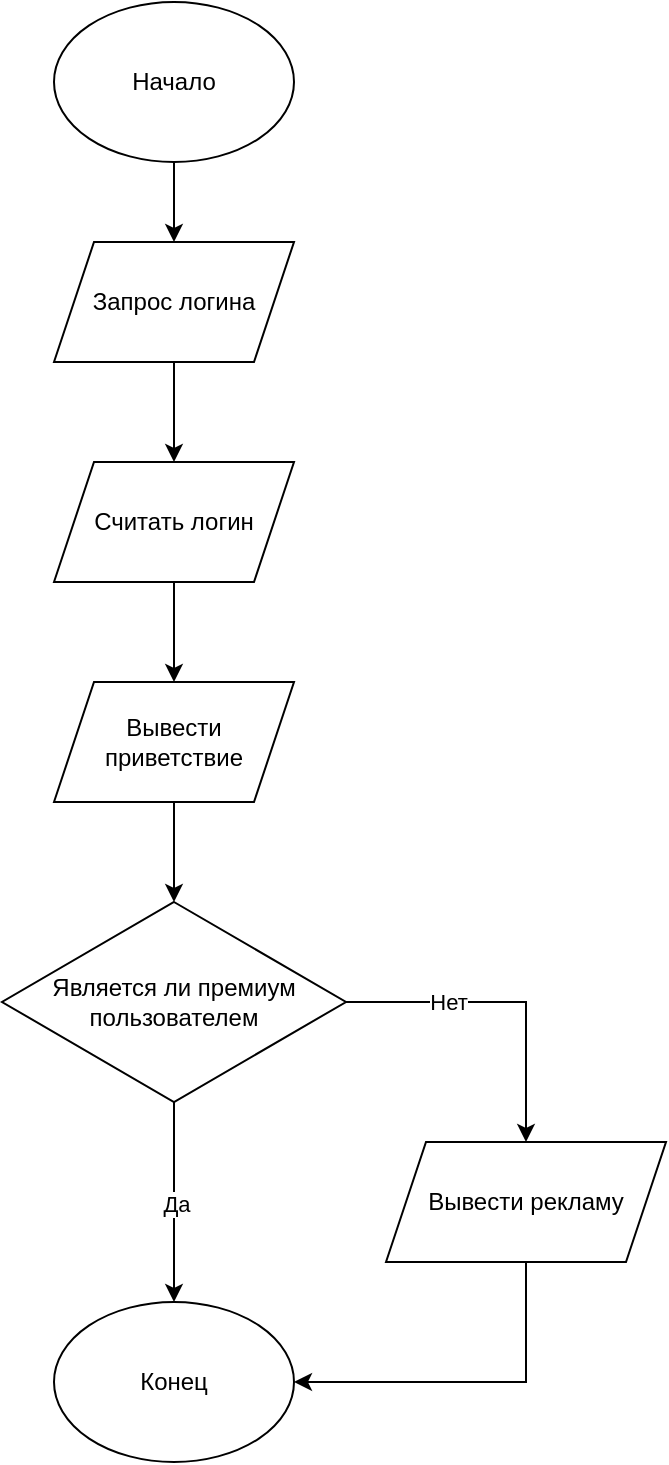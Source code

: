 <mxfile version="21.6.8" type="device">
  <diagram name="Страница — 1" id="NYOZCCeiv5RJZj2PlLF3">
    <mxGraphModel dx="1434" dy="764" grid="1" gridSize="10" guides="1" tooltips="1" connect="1" arrows="1" fold="1" page="1" pageScale="1" pageWidth="827" pageHeight="1169" math="0" shadow="0">
      <root>
        <mxCell id="0" />
        <mxCell id="1" parent="0" />
        <mxCell id="BMpMqQFKSurPU0mbO4Cs-4" style="edgeStyle=orthogonalEdgeStyle;rounded=0;orthogonalLoop=1;jettySize=auto;html=1;" edge="1" parent="1" source="BMpMqQFKSurPU0mbO4Cs-1" target="BMpMqQFKSurPU0mbO4Cs-2">
          <mxGeometry relative="1" as="geometry" />
        </mxCell>
        <mxCell id="BMpMqQFKSurPU0mbO4Cs-1" value="Начало" style="ellipse;whiteSpace=wrap;html=1;" vertex="1" parent="1">
          <mxGeometry x="354" y="10" width="120" height="80" as="geometry" />
        </mxCell>
        <mxCell id="BMpMqQFKSurPU0mbO4Cs-7" style="edgeStyle=orthogonalEdgeStyle;rounded=0;orthogonalLoop=1;jettySize=auto;html=1;entryX=0.5;entryY=0;entryDx=0;entryDy=0;" edge="1" parent="1" source="BMpMqQFKSurPU0mbO4Cs-2" target="BMpMqQFKSurPU0mbO4Cs-6">
          <mxGeometry relative="1" as="geometry" />
        </mxCell>
        <mxCell id="BMpMqQFKSurPU0mbO4Cs-2" value="Запрос логина" style="shape=parallelogram;perimeter=parallelogramPerimeter;whiteSpace=wrap;html=1;fixedSize=1;" vertex="1" parent="1">
          <mxGeometry x="354" y="130" width="120" height="60" as="geometry" />
        </mxCell>
        <mxCell id="BMpMqQFKSurPU0mbO4Cs-12" style="edgeStyle=orthogonalEdgeStyle;rounded=0;orthogonalLoop=1;jettySize=auto;html=1;" edge="1" parent="1" source="BMpMqQFKSurPU0mbO4Cs-5" target="BMpMqQFKSurPU0mbO4Cs-11">
          <mxGeometry relative="1" as="geometry" />
        </mxCell>
        <mxCell id="BMpMqQFKSurPU0mbO4Cs-14" value="Да" style="edgeLabel;html=1;align=center;verticalAlign=middle;resizable=0;points=[];" vertex="1" connectable="0" parent="BMpMqQFKSurPU0mbO4Cs-12">
          <mxGeometry x="0.024" y="1" relative="1" as="geometry">
            <mxPoint as="offset" />
          </mxGeometry>
        </mxCell>
        <mxCell id="BMpMqQFKSurPU0mbO4Cs-16" style="edgeStyle=orthogonalEdgeStyle;rounded=0;orthogonalLoop=1;jettySize=auto;html=1;entryX=0.5;entryY=0;entryDx=0;entryDy=0;" edge="1" parent="1" source="BMpMqQFKSurPU0mbO4Cs-5" target="BMpMqQFKSurPU0mbO4Cs-15">
          <mxGeometry relative="1" as="geometry">
            <Array as="points">
              <mxPoint x="590" y="510" />
            </Array>
          </mxGeometry>
        </mxCell>
        <mxCell id="BMpMqQFKSurPU0mbO4Cs-17" value="Нет" style="edgeLabel;html=1;align=center;verticalAlign=middle;resizable=0;points=[];" vertex="1" connectable="0" parent="BMpMqQFKSurPU0mbO4Cs-16">
          <mxGeometry x="-0.045" relative="1" as="geometry">
            <mxPoint x="-26" as="offset" />
          </mxGeometry>
        </mxCell>
        <mxCell id="BMpMqQFKSurPU0mbO4Cs-5" value="Является ли премиум пользователем" style="rhombus;whiteSpace=wrap;html=1;" vertex="1" parent="1">
          <mxGeometry x="328" y="460" width="172" height="100" as="geometry" />
        </mxCell>
        <mxCell id="BMpMqQFKSurPU0mbO4Cs-8" style="edgeStyle=orthogonalEdgeStyle;rounded=0;orthogonalLoop=1;jettySize=auto;html=1;" edge="1" parent="1" source="BMpMqQFKSurPU0mbO4Cs-9" target="BMpMqQFKSurPU0mbO4Cs-5">
          <mxGeometry relative="1" as="geometry" />
        </mxCell>
        <mxCell id="BMpMqQFKSurPU0mbO4Cs-6" value="Считать логин" style="shape=parallelogram;perimeter=parallelogramPerimeter;whiteSpace=wrap;html=1;fixedSize=1;" vertex="1" parent="1">
          <mxGeometry x="354" y="240" width="120" height="60" as="geometry" />
        </mxCell>
        <mxCell id="BMpMqQFKSurPU0mbO4Cs-10" value="" style="edgeStyle=orthogonalEdgeStyle;rounded=0;orthogonalLoop=1;jettySize=auto;html=1;" edge="1" parent="1" source="BMpMqQFKSurPU0mbO4Cs-6" target="BMpMqQFKSurPU0mbO4Cs-9">
          <mxGeometry relative="1" as="geometry">
            <mxPoint x="414" y="300" as="sourcePoint" />
            <mxPoint x="414" y="460" as="targetPoint" />
          </mxGeometry>
        </mxCell>
        <mxCell id="BMpMqQFKSurPU0mbO4Cs-9" value="Вывести приветствие" style="shape=parallelogram;perimeter=parallelogramPerimeter;whiteSpace=wrap;html=1;fixedSize=1;" vertex="1" parent="1">
          <mxGeometry x="354" y="350" width="120" height="60" as="geometry" />
        </mxCell>
        <mxCell id="BMpMqQFKSurPU0mbO4Cs-11" value="Конец" style="ellipse;whiteSpace=wrap;html=1;" vertex="1" parent="1">
          <mxGeometry x="354" y="660" width="120" height="80" as="geometry" />
        </mxCell>
        <mxCell id="BMpMqQFKSurPU0mbO4Cs-18" style="edgeStyle=orthogonalEdgeStyle;rounded=0;orthogonalLoop=1;jettySize=auto;html=1;entryX=1;entryY=0.5;entryDx=0;entryDy=0;exitX=0.5;exitY=1;exitDx=0;exitDy=0;" edge="1" parent="1" source="BMpMqQFKSurPU0mbO4Cs-15" target="BMpMqQFKSurPU0mbO4Cs-11">
          <mxGeometry relative="1" as="geometry" />
        </mxCell>
        <mxCell id="BMpMqQFKSurPU0mbO4Cs-15" value="Вывести рекламу" style="shape=parallelogram;perimeter=parallelogramPerimeter;whiteSpace=wrap;html=1;fixedSize=1;" vertex="1" parent="1">
          <mxGeometry x="520" y="580" width="140" height="60" as="geometry" />
        </mxCell>
      </root>
    </mxGraphModel>
  </diagram>
</mxfile>
